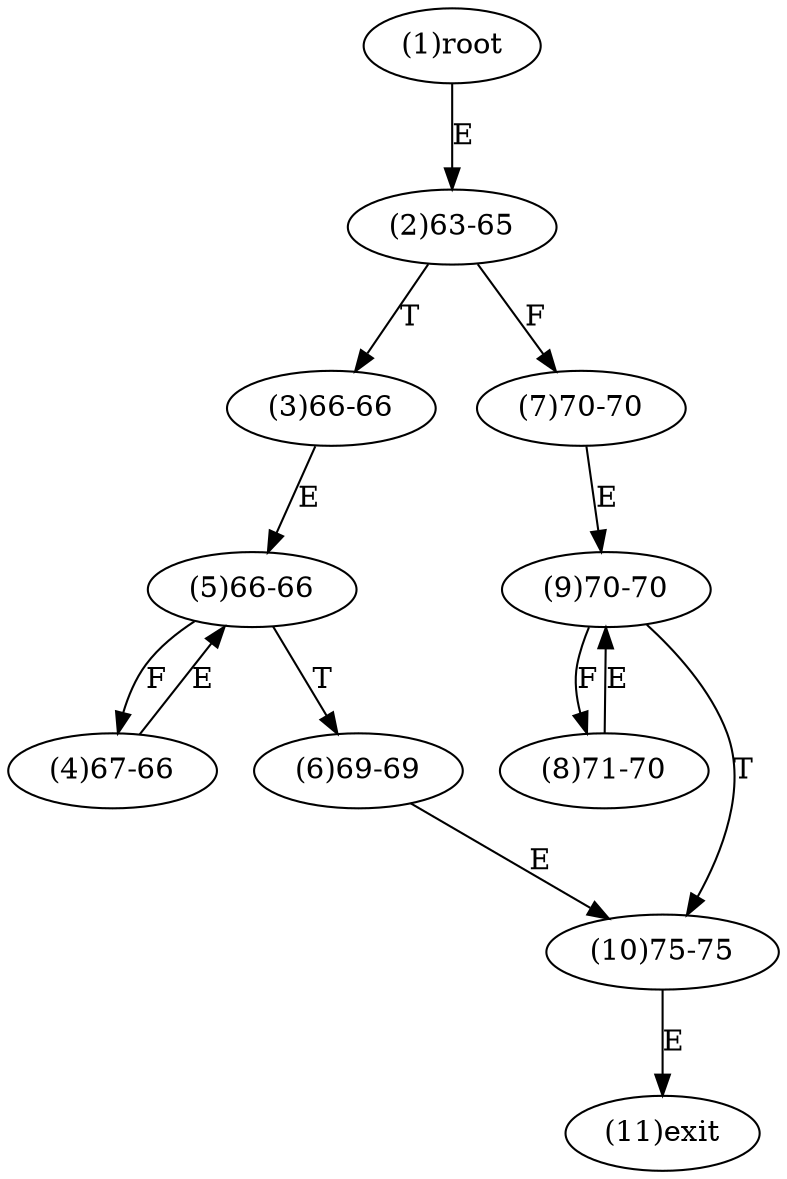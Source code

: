 digraph "" { 
1[ label="(1)root"];
2[ label="(2)63-65"];
3[ label="(3)66-66"];
4[ label="(4)67-66"];
5[ label="(5)66-66"];
6[ label="(6)69-69"];
7[ label="(7)70-70"];
8[ label="(8)71-70"];
9[ label="(9)70-70"];
10[ label="(10)75-75"];
11[ label="(11)exit"];
1->2[ label="E"];
2->7[ label="F"];
2->3[ label="T"];
3->5[ label="E"];
4->5[ label="E"];
5->4[ label="F"];
5->6[ label="T"];
6->10[ label="E"];
7->9[ label="E"];
8->9[ label="E"];
9->8[ label="F"];
9->10[ label="T"];
10->11[ label="E"];
}